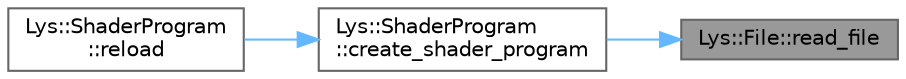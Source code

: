 digraph "Lys::File::read_file"
{
 // LATEX_PDF_SIZE
  bgcolor="transparent";
  edge [fontname=Helvetica,fontsize=10,labelfontname=Helvetica,labelfontsize=10];
  node [fontname=Helvetica,fontsize=10,shape=box,height=0.2,width=0.4];
  rankdir="RL";
  Node1 [id="Node000001",label="Lys::File::read_file",height=0.2,width=0.4,color="gray40", fillcolor="grey60", style="filled", fontcolor="black",tooltip="Returns the contents of the given file. Will always catch errors."];
  Node1 -> Node2 [id="edge1_Node000001_Node000002",dir="back",color="steelblue1",style="solid",tooltip=" "];
  Node2 [id="Node000002",label="Lys::ShaderProgram\l::create_shader_program",height=0.2,width=0.4,color="grey40", fillcolor="white", style="filled",URL="$classLys_1_1ShaderProgram.html#aa8abf08be78dd1e2b7a7f84d13c0354a",tooltip="Creates and links the shader program from the previously loaded vertex and fragment shaders."];
  Node2 -> Node3 [id="edge2_Node000002_Node000003",dir="back",color="steelblue1",style="solid",tooltip=" "];
  Node3 [id="Node000003",label="Lys::ShaderProgram\l::reload",height=0.2,width=0.4,color="grey40", fillcolor="white", style="filled",URL="$classLys_1_1ShaderProgram.html#a1c0785240dc969afc065a21b9f777963",tooltip="If the last write time has changed, it gets and applies the new shader code to the program."];
}

